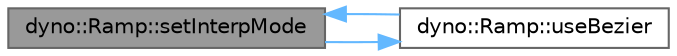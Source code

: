 digraph "dyno::Ramp::setInterpMode"
{
 // LATEX_PDF_SIZE
  bgcolor="transparent";
  edge [fontname=Helvetica,fontsize=10,labelfontname=Helvetica,labelfontsize=10];
  node [fontname=Helvetica,fontsize=10,shape=box,height=0.2,width=0.4];
  rankdir="LR";
  Node1 [id="Node000001",label="dyno::Ramp::setInterpMode",height=0.2,width=0.4,color="gray40", fillcolor="grey60", style="filled", fontcolor="black",tooltip=" "];
  Node1 -> Node2 [id="edge1_Node000001_Node000002",color="steelblue1",style="solid",tooltip=" "];
  Node2 [id="Node000002",label="dyno::Ramp::useBezier",height=0.2,width=0.4,color="grey40", fillcolor="white", style="filled",URL="$classdyno_1_1_ramp.html#afbb01bef1035369ae522019bf7e59bbc",tooltip=" "];
  Node2 -> Node1 [id="edge2_Node000002_Node000001",color="steelblue1",style="solid",tooltip=" "];
}
